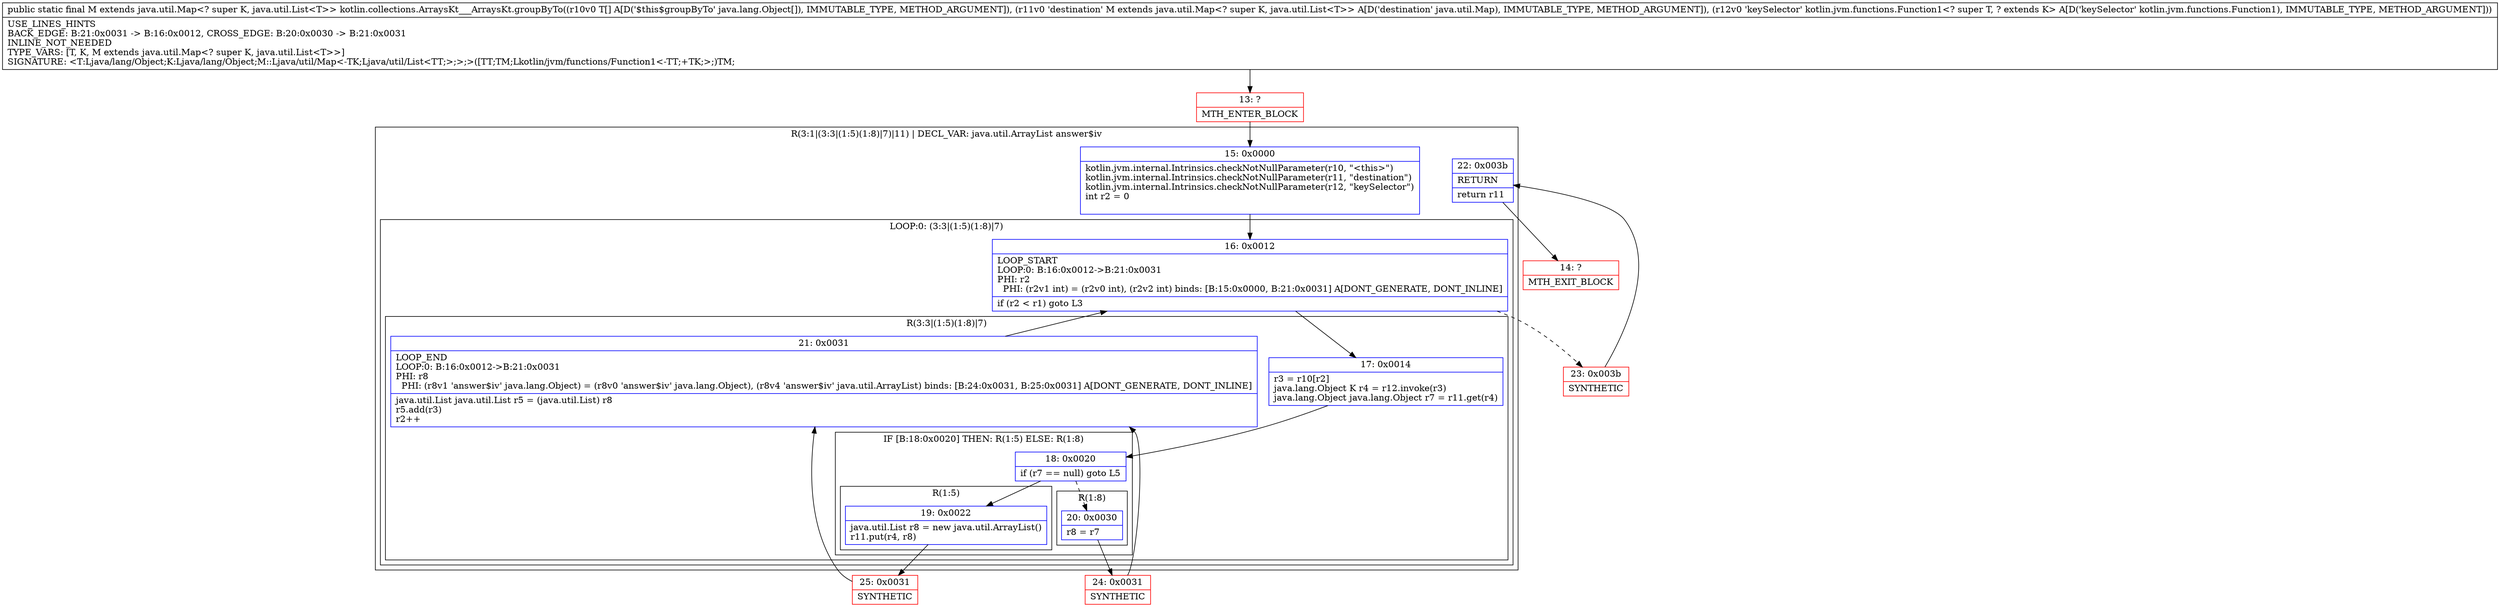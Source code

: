 digraph "CFG forkotlin.collections.ArraysKt___ArraysKt.groupByTo([Ljava\/lang\/Object;Ljava\/util\/Map;Lkotlin\/jvm\/functions\/Function1;)Ljava\/util\/Map;" {
subgraph cluster_Region_1405172535 {
label = "R(3:1|(3:3|(1:5)(1:8)|7)|11) | DECL_VAR: java.util.ArrayList answer$iv\l";
node [shape=record,color=blue];
Node_15 [shape=record,label="{15\:\ 0x0000|kotlin.jvm.internal.Intrinsics.checkNotNullParameter(r10, \"\<this\>\")\lkotlin.jvm.internal.Intrinsics.checkNotNullParameter(r11, \"destination\")\lkotlin.jvm.internal.Intrinsics.checkNotNullParameter(r12, \"keySelector\")\lint r2 = 0\l\l}"];
subgraph cluster_LoopRegion_220031140 {
label = "LOOP:0: (3:3|(1:5)(1:8)|7)";
node [shape=record,color=blue];
Node_16 [shape=record,label="{16\:\ 0x0012|LOOP_START\lLOOP:0: B:16:0x0012\-\>B:21:0x0031\lPHI: r2 \l  PHI: (r2v1 int) = (r2v0 int), (r2v2 int) binds: [B:15:0x0000, B:21:0x0031] A[DONT_GENERATE, DONT_INLINE]\l|if (r2 \< r1) goto L3\l}"];
subgraph cluster_Region_1931797417 {
label = "R(3:3|(1:5)(1:8)|7)";
node [shape=record,color=blue];
Node_17 [shape=record,label="{17\:\ 0x0014|r3 = r10[r2]\ljava.lang.Object K r4 = r12.invoke(r3)\ljava.lang.Object java.lang.Object r7 = r11.get(r4)\l}"];
subgraph cluster_IfRegion_617748419 {
label = "IF [B:18:0x0020] THEN: R(1:5) ELSE: R(1:8)";
node [shape=record,color=blue];
Node_18 [shape=record,label="{18\:\ 0x0020|if (r7 == null) goto L5\l}"];
subgraph cluster_Region_124384475 {
label = "R(1:5)";
node [shape=record,color=blue];
Node_19 [shape=record,label="{19\:\ 0x0022|java.util.List r8 = new java.util.ArrayList()\lr11.put(r4, r8)\l}"];
}
subgraph cluster_Region_2115016941 {
label = "R(1:8)";
node [shape=record,color=blue];
Node_20 [shape=record,label="{20\:\ 0x0030|r8 = r7\l}"];
}
}
Node_21 [shape=record,label="{21\:\ 0x0031|LOOP_END\lLOOP:0: B:16:0x0012\-\>B:21:0x0031\lPHI: r8 \l  PHI: (r8v1 'answer$iv' java.lang.Object) = (r8v0 'answer$iv' java.lang.Object), (r8v4 'answer$iv' java.util.ArrayList) binds: [B:24:0x0031, B:25:0x0031] A[DONT_GENERATE, DONT_INLINE]\l|java.util.List java.util.List r5 = (java.util.List) r8\lr5.add(r3)\lr2++\l}"];
}
}
Node_22 [shape=record,label="{22\:\ 0x003b|RETURN\l|return r11\l}"];
}
Node_13 [shape=record,color=red,label="{13\:\ ?|MTH_ENTER_BLOCK\l}"];
Node_25 [shape=record,color=red,label="{25\:\ 0x0031|SYNTHETIC\l}"];
Node_24 [shape=record,color=red,label="{24\:\ 0x0031|SYNTHETIC\l}"];
Node_23 [shape=record,color=red,label="{23\:\ 0x003b|SYNTHETIC\l}"];
Node_14 [shape=record,color=red,label="{14\:\ ?|MTH_EXIT_BLOCK\l}"];
MethodNode[shape=record,label="{public static final M extends java.util.Map\<? super K, java.util.List\<T\>\> kotlin.collections.ArraysKt___ArraysKt.groupByTo((r10v0 T[] A[D('$this$groupByTo' java.lang.Object[]), IMMUTABLE_TYPE, METHOD_ARGUMENT]), (r11v0 'destination' M extends java.util.Map\<? super K, java.util.List\<T\>\> A[D('destination' java.util.Map), IMMUTABLE_TYPE, METHOD_ARGUMENT]), (r12v0 'keySelector' kotlin.jvm.functions.Function1\<? super T, ? extends K\> A[D('keySelector' kotlin.jvm.functions.Function1), IMMUTABLE_TYPE, METHOD_ARGUMENT]))  | USE_LINES_HINTS\lBACK_EDGE: B:21:0x0031 \-\> B:16:0x0012, CROSS_EDGE: B:20:0x0030 \-\> B:21:0x0031\lINLINE_NOT_NEEDED\lTYPE_VARS: [T, K, M extends java.util.Map\<? super K, java.util.List\<T\>\>]\lSIGNATURE: \<T:Ljava\/lang\/Object;K:Ljava\/lang\/Object;M::Ljava\/util\/Map\<\-TK;Ljava\/util\/List\<TT;\>;\>;\>([TT;TM;Lkotlin\/jvm\/functions\/Function1\<\-TT;+TK;\>;)TM;\l}"];
MethodNode -> Node_13;Node_15 -> Node_16;
Node_16 -> Node_17;
Node_16 -> Node_23[style=dashed];
Node_17 -> Node_18;
Node_18 -> Node_19;
Node_18 -> Node_20[style=dashed];
Node_19 -> Node_25;
Node_20 -> Node_24;
Node_21 -> Node_16;
Node_22 -> Node_14;
Node_13 -> Node_15;
Node_25 -> Node_21;
Node_24 -> Node_21;
Node_23 -> Node_22;
}

